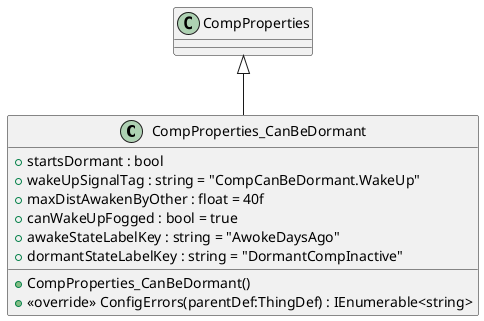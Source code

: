@startuml
class CompProperties_CanBeDormant {
    + startsDormant : bool
    + wakeUpSignalTag : string = "CompCanBeDormant.WakeUp"
    + maxDistAwakenByOther : float = 40f
    + canWakeUpFogged : bool = true
    + awakeStateLabelKey : string = "AwokeDaysAgo"
    + dormantStateLabelKey : string = "DormantCompInactive"
    + CompProperties_CanBeDormant()
    + <<override>> ConfigErrors(parentDef:ThingDef) : IEnumerable<string>
}
CompProperties <|-- CompProperties_CanBeDormant
@enduml
